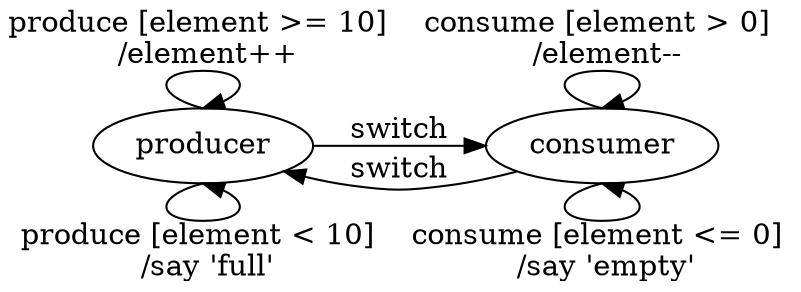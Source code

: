digraph {
  rankdir = LR
  producer:n -> producer:n [label = "produce [element >= 10] \n /element++"]
  producer:s -> producer:s [label = "produce [element < 10] \n /say 'full'"]
  producer -> consumer [label = "switch"]
  consumer -> producer [label = "switch"]
  consumer:n -> consumer:n [label = "consume [element > 0] \n /element--"]
  consumer:s -> consumer:s [label = "consume [element <= 0] \n /say 'empty'"]
}
